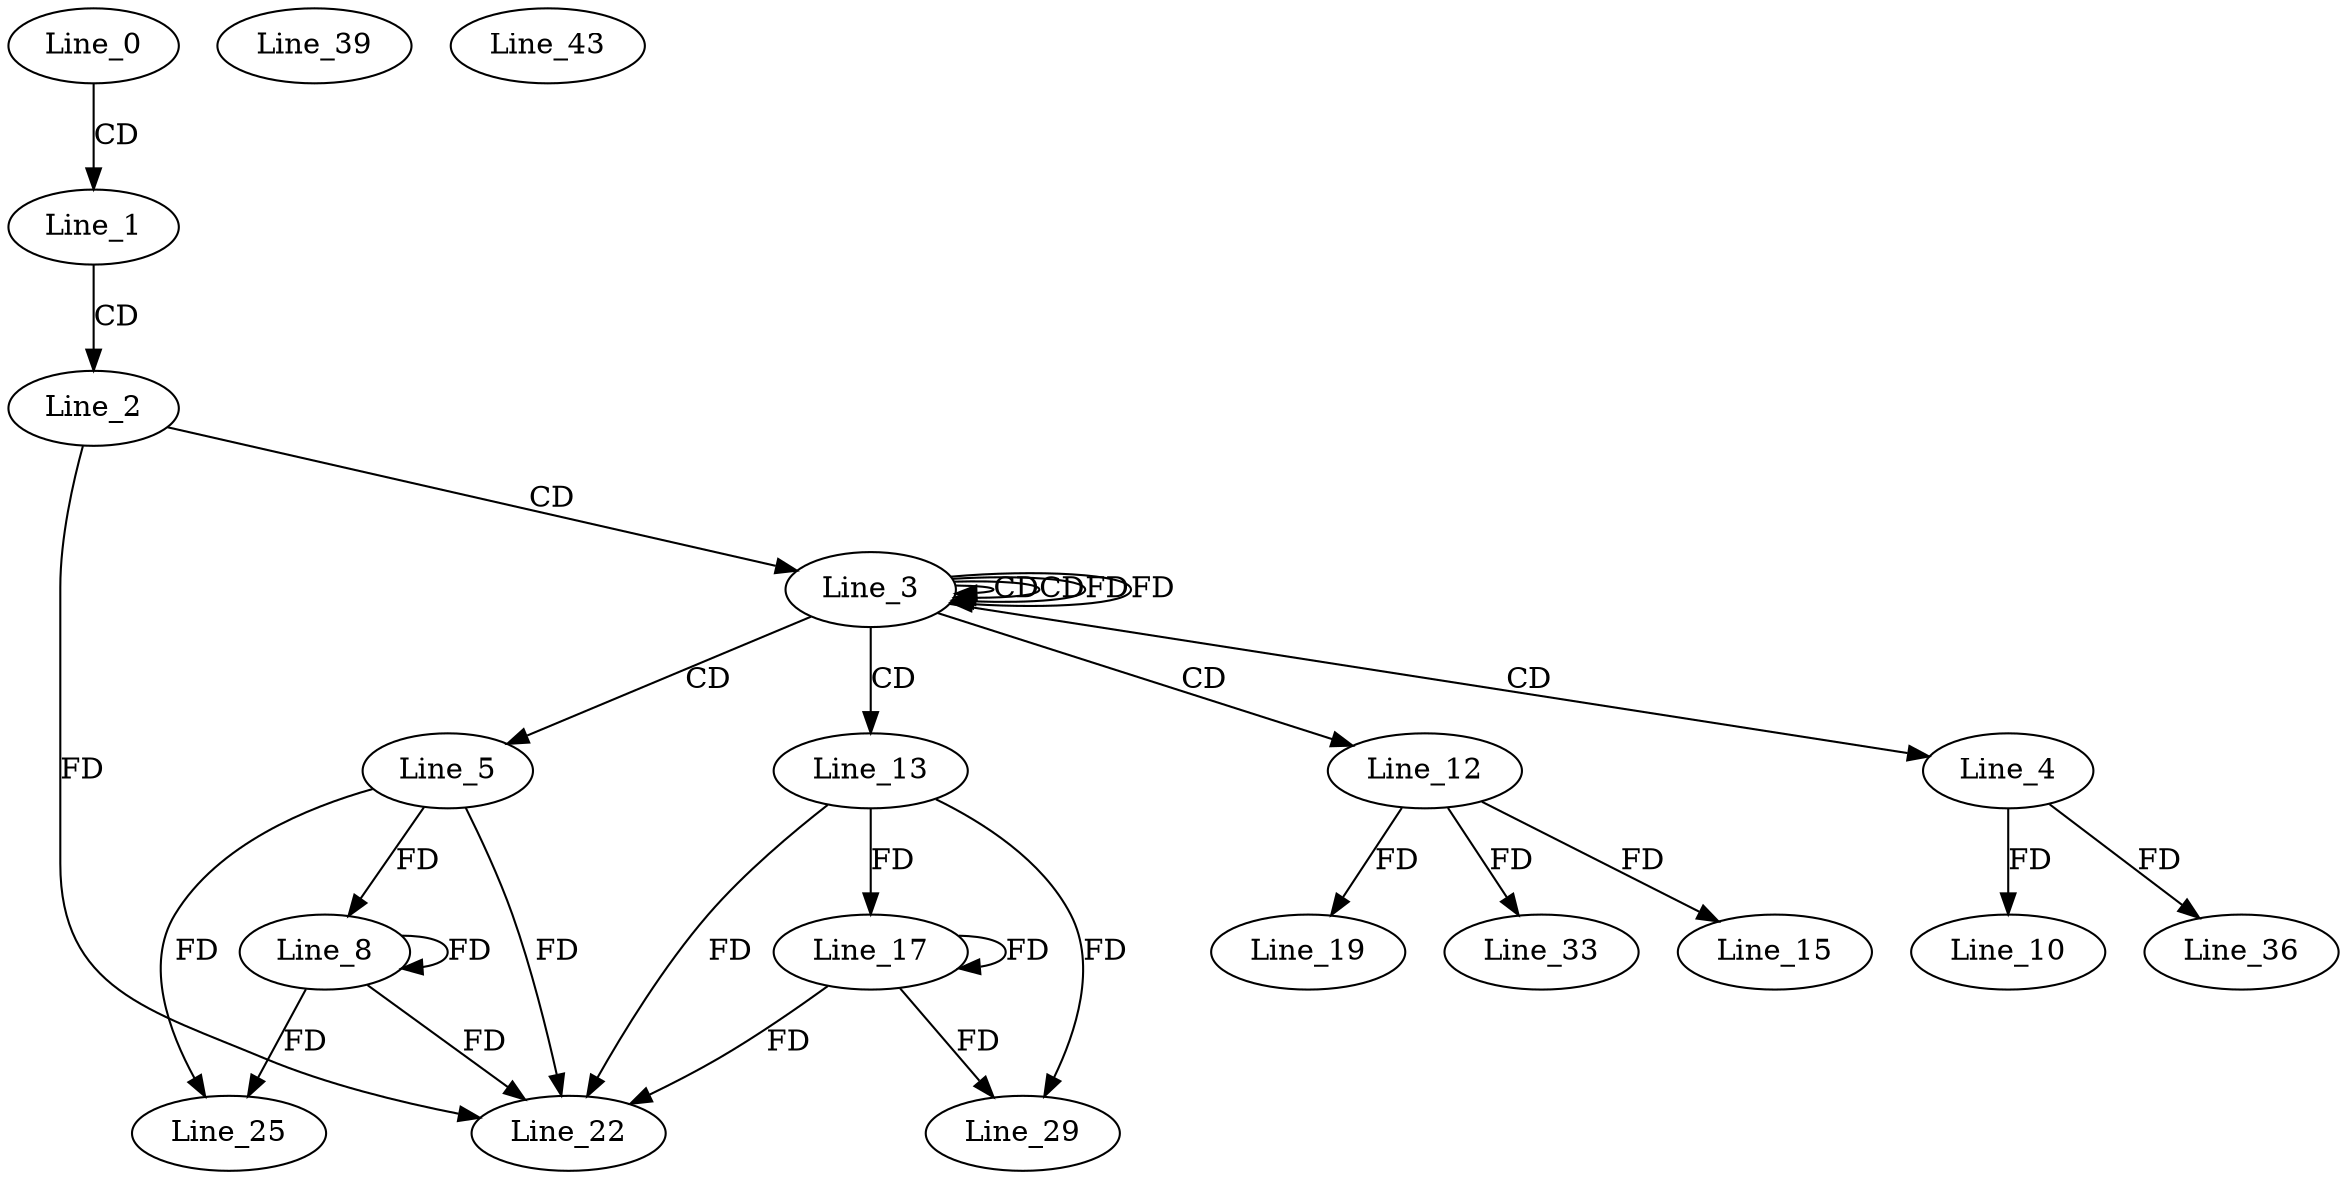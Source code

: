 digraph G {
  Line_0;
  Line_1;
  Line_2;
  Line_3;
  Line_3;
  Line_3;
  Line_4;
  Line_5;
  Line_8;
  Line_10;
  Line_12;
  Line_13;
  Line_15;
  Line_17;
  Line_19;
  Line_22;
  Line_25;
  Line_29;
  Line_33;
  Line_36;
  Line_39;
  Line_43;
  Line_0 -> Line_1 [ label="CD" ];
  Line_1 -> Line_2 [ label="CD" ];
  Line_2 -> Line_3 [ label="CD" ];
  Line_3 -> Line_3 [ label="CD" ];
  Line_3 -> Line_3 [ label="CD" ];
  Line_3 -> Line_3 [ label="FD" ];
  Line_3 -> Line_4 [ label="CD" ];
  Line_3 -> Line_5 [ label="CD" ];
  Line_5 -> Line_8 [ label="FD" ];
  Line_8 -> Line_8 [ label="FD" ];
  Line_4 -> Line_10 [ label="FD" ];
  Line_3 -> Line_12 [ label="CD" ];
  Line_3 -> Line_13 [ label="CD" ];
  Line_12 -> Line_15 [ label="FD" ];
  Line_13 -> Line_17 [ label="FD" ];
  Line_17 -> Line_17 [ label="FD" ];
  Line_12 -> Line_19 [ label="FD" ];
  Line_2 -> Line_22 [ label="FD" ];
  Line_5 -> Line_22 [ label="FD" ];
  Line_8 -> Line_22 [ label="FD" ];
  Line_13 -> Line_22 [ label="FD" ];
  Line_17 -> Line_22 [ label="FD" ];
  Line_5 -> Line_25 [ label="FD" ];
  Line_8 -> Line_25 [ label="FD" ];
  Line_13 -> Line_29 [ label="FD" ];
  Line_17 -> Line_29 [ label="FD" ];
  Line_12 -> Line_33 [ label="FD" ];
  Line_4 -> Line_36 [ label="FD" ];
  Line_3 -> Line_3 [ label="FD" ];
}
